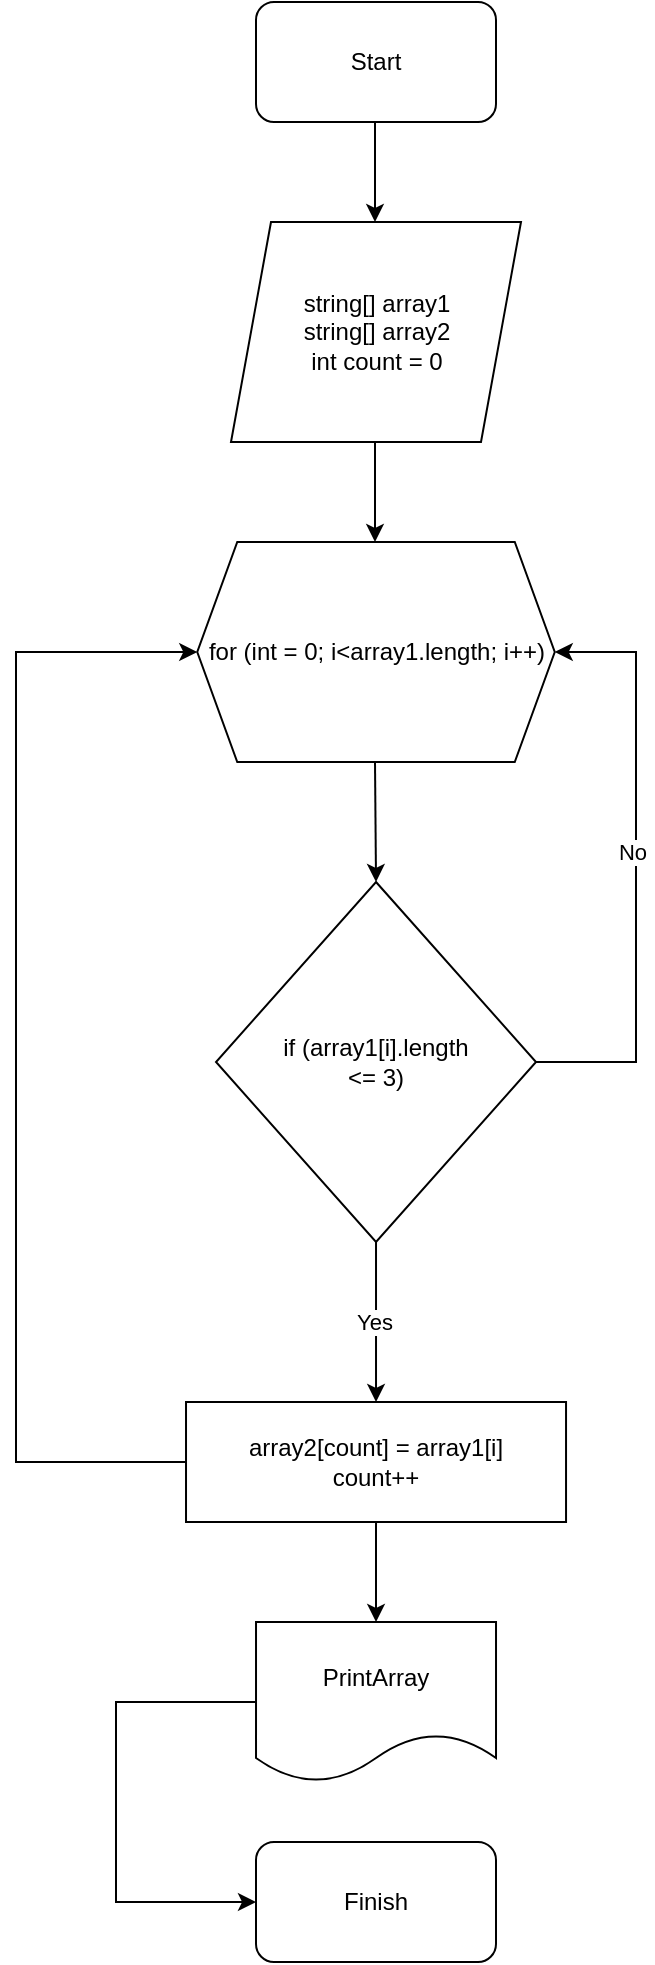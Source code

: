 <mxfile version="19.0.3" type="device"><diagram id="WXpakMEtVgieHKuVWE3u" name="Страница 1"><mxGraphModel dx="438" dy="461" grid="1" gridSize="10" guides="1" tooltips="1" connect="1" arrows="1" fold="1" page="1" pageScale="1" pageWidth="1654" pageHeight="2336" math="0" shadow="0"><root><mxCell id="0"/><mxCell id="1" parent="0"/><mxCell id="IZJGKepQ_BFOEu5Qk3E6-1" value="Start" style="rounded=1;whiteSpace=wrap;html=1;" vertex="1" parent="1"><mxGeometry x="730" y="40" width="120" height="60" as="geometry"/></mxCell><mxCell id="IZJGKepQ_BFOEu5Qk3E6-2" value="" style="endArrow=classic;html=1;rounded=0;exitX=0.5;exitY=1;exitDx=0;exitDy=0;entryX=0.5;entryY=0;entryDx=0;entryDy=0;" edge="1" parent="1"><mxGeometry width="50" height="50" relative="1" as="geometry"><mxPoint x="789.5" y="100" as="sourcePoint"/><mxPoint x="789.5" y="150" as="targetPoint"/></mxGeometry></mxCell><mxCell id="IZJGKepQ_BFOEu5Qk3E6-3" value="string[] array1&lt;br&gt;string[] array2&lt;br&gt;int count = 0" style="shape=parallelogram;perimeter=parallelogramPerimeter;whiteSpace=wrap;html=1;fixedSize=1;" vertex="1" parent="1"><mxGeometry x="717.5" y="150" width="145" height="110" as="geometry"/></mxCell><mxCell id="IZJGKepQ_BFOEu5Qk3E6-4" value="for (int = 0; i&amp;lt;array1.length; i++)" style="shape=hexagon;perimeter=hexagonPerimeter2;whiteSpace=wrap;html=1;fixedSize=1;" vertex="1" parent="1"><mxGeometry x="700.63" y="310" width="178.75" height="110" as="geometry"/></mxCell><mxCell id="IZJGKepQ_BFOEu5Qk3E6-6" value="" style="endArrow=classic;html=1;rounded=0;exitX=0.5;exitY=1;exitDx=0;exitDy=0;entryX=0.5;entryY=0;entryDx=0;entryDy=0;" edge="1" parent="1"><mxGeometry width="50" height="50" relative="1" as="geometry"><mxPoint x="789.5" y="260" as="sourcePoint"/><mxPoint x="789.5" y="310" as="targetPoint"/></mxGeometry></mxCell><mxCell id="IZJGKepQ_BFOEu5Qk3E6-7" value="if (array1[i].length&lt;br&gt;&amp;lt;= 3)" style="rhombus;whiteSpace=wrap;html=1;" vertex="1" parent="1"><mxGeometry x="710.01" y="480" width="160" height="180" as="geometry"/></mxCell><mxCell id="IZJGKepQ_BFOEu5Qk3E6-8" value="" style="endArrow=classic;html=1;rounded=0;exitX=0.5;exitY=1;exitDx=0;exitDy=0;entryX=0.5;entryY=0;entryDx=0;entryDy=0;" edge="1" parent="1" target="IZJGKepQ_BFOEu5Qk3E6-7"><mxGeometry width="50" height="50" relative="1" as="geometry"><mxPoint x="789.5" y="420" as="sourcePoint"/><mxPoint x="789.5" y="470" as="targetPoint"/></mxGeometry></mxCell><mxCell id="IZJGKepQ_BFOEu5Qk3E6-11" value="" style="edgeStyle=elbowEdgeStyle;elbow=horizontal;endArrow=classic;html=1;rounded=0;entryX=1;entryY=0.5;entryDx=0;entryDy=0;" edge="1" parent="1" target="IZJGKepQ_BFOEu5Qk3E6-4"><mxGeometry width="50" height="50" relative="1" as="geometry"><mxPoint x="870.01" y="570" as="sourcePoint"/><mxPoint x="920.01" y="520" as="targetPoint"/><Array as="points"><mxPoint x="920" y="510"/><mxPoint x="940" y="460"/></Array></mxGeometry></mxCell><mxCell id="IZJGKepQ_BFOEu5Qk3E6-12" value="No" style="edgeLabel;html=1;align=center;verticalAlign=middle;resizable=0;points=[];" vertex="1" connectable="0" parent="IZJGKepQ_BFOEu5Qk3E6-11"><mxGeometry x="0.239" y="2" relative="1" as="geometry"><mxPoint y="28" as="offset"/></mxGeometry></mxCell><mxCell id="IZJGKepQ_BFOEu5Qk3E6-13" value="array2[count] = array1[i]&lt;br&gt;count++" style="rounded=0;whiteSpace=wrap;html=1;" vertex="1" parent="1"><mxGeometry x="695.01" y="740" width="190.01" height="60" as="geometry"/></mxCell><mxCell id="IZJGKepQ_BFOEu5Qk3E6-14" value="" style="endArrow=classic;html=1;rounded=0;exitX=0.5;exitY=1;exitDx=0;exitDy=0;entryX=0.5;entryY=0;entryDx=0;entryDy=0;" edge="1" parent="1" source="IZJGKepQ_BFOEu5Qk3E6-7" target="IZJGKepQ_BFOEu5Qk3E6-13"><mxGeometry width="50" height="50" relative="1" as="geometry"><mxPoint x="810" y="800" as="sourcePoint"/><mxPoint x="860" y="750" as="targetPoint"/></mxGeometry></mxCell><mxCell id="IZJGKepQ_BFOEu5Qk3E6-15" value="Yes" style="edgeLabel;html=1;align=center;verticalAlign=middle;resizable=0;points=[];" vertex="1" connectable="0" parent="IZJGKepQ_BFOEu5Qk3E6-14"><mxGeometry x="-0.25" y="-1" relative="1" as="geometry"><mxPoint y="10" as="offset"/></mxGeometry></mxCell><mxCell id="IZJGKepQ_BFOEu5Qk3E6-16" value="" style="edgeStyle=elbowEdgeStyle;elbow=horizontal;endArrow=classic;html=1;rounded=0;entryX=0;entryY=0.5;entryDx=0;entryDy=0;exitX=0;exitY=0.5;exitDx=0;exitDy=0;" edge="1" parent="1" source="IZJGKepQ_BFOEu5Qk3E6-13" target="IZJGKepQ_BFOEu5Qk3E6-4"><mxGeometry width="50" height="50" relative="1" as="geometry"><mxPoint x="880.01" y="580" as="sourcePoint"/><mxPoint x="889.38" y="375" as="targetPoint"/><Array as="points"><mxPoint x="610" y="650"/><mxPoint x="950" y="470"/></Array></mxGeometry></mxCell><mxCell id="IZJGKepQ_BFOEu5Qk3E6-18" value="PrintArray" style="shape=document;whiteSpace=wrap;html=1;boundedLbl=1;" vertex="1" parent="1"><mxGeometry x="730.01" y="850" width="120" height="80" as="geometry"/></mxCell><mxCell id="IZJGKepQ_BFOEu5Qk3E6-19" value="" style="endArrow=classic;html=1;rounded=0;exitX=0.5;exitY=1;exitDx=0;exitDy=0;entryX=0.5;entryY=0;entryDx=0;entryDy=0;" edge="1" parent="1" source="IZJGKepQ_BFOEu5Qk3E6-13" target="IZJGKepQ_BFOEu5Qk3E6-18"><mxGeometry width="50" height="50" relative="1" as="geometry"><mxPoint x="810" y="790" as="sourcePoint"/><mxPoint x="860" y="740" as="targetPoint"/></mxGeometry></mxCell><mxCell id="IZJGKepQ_BFOEu5Qk3E6-20" value="Finish" style="rounded=1;whiteSpace=wrap;html=1;" vertex="1" parent="1"><mxGeometry x="730" y="960" width="120" height="60" as="geometry"/></mxCell><mxCell id="IZJGKepQ_BFOEu5Qk3E6-23" value="" style="edgeStyle=elbowEdgeStyle;elbow=horizontal;endArrow=classic;html=1;rounded=0;exitX=0;exitY=0.5;exitDx=0;exitDy=0;entryX=0;entryY=0.5;entryDx=0;entryDy=0;" edge="1" parent="1" source="IZJGKepQ_BFOEu5Qk3E6-18" target="IZJGKepQ_BFOEu5Qk3E6-20"><mxGeometry width="50" height="50" relative="1" as="geometry"><mxPoint x="685" y="917.5" as="sourcePoint"/><mxPoint x="680" y="990" as="targetPoint"/><Array as="points"><mxPoint x="660" y="1015"/><mxPoint x="620" y="994"/></Array></mxGeometry></mxCell></root></mxGraphModel></diagram></mxfile>